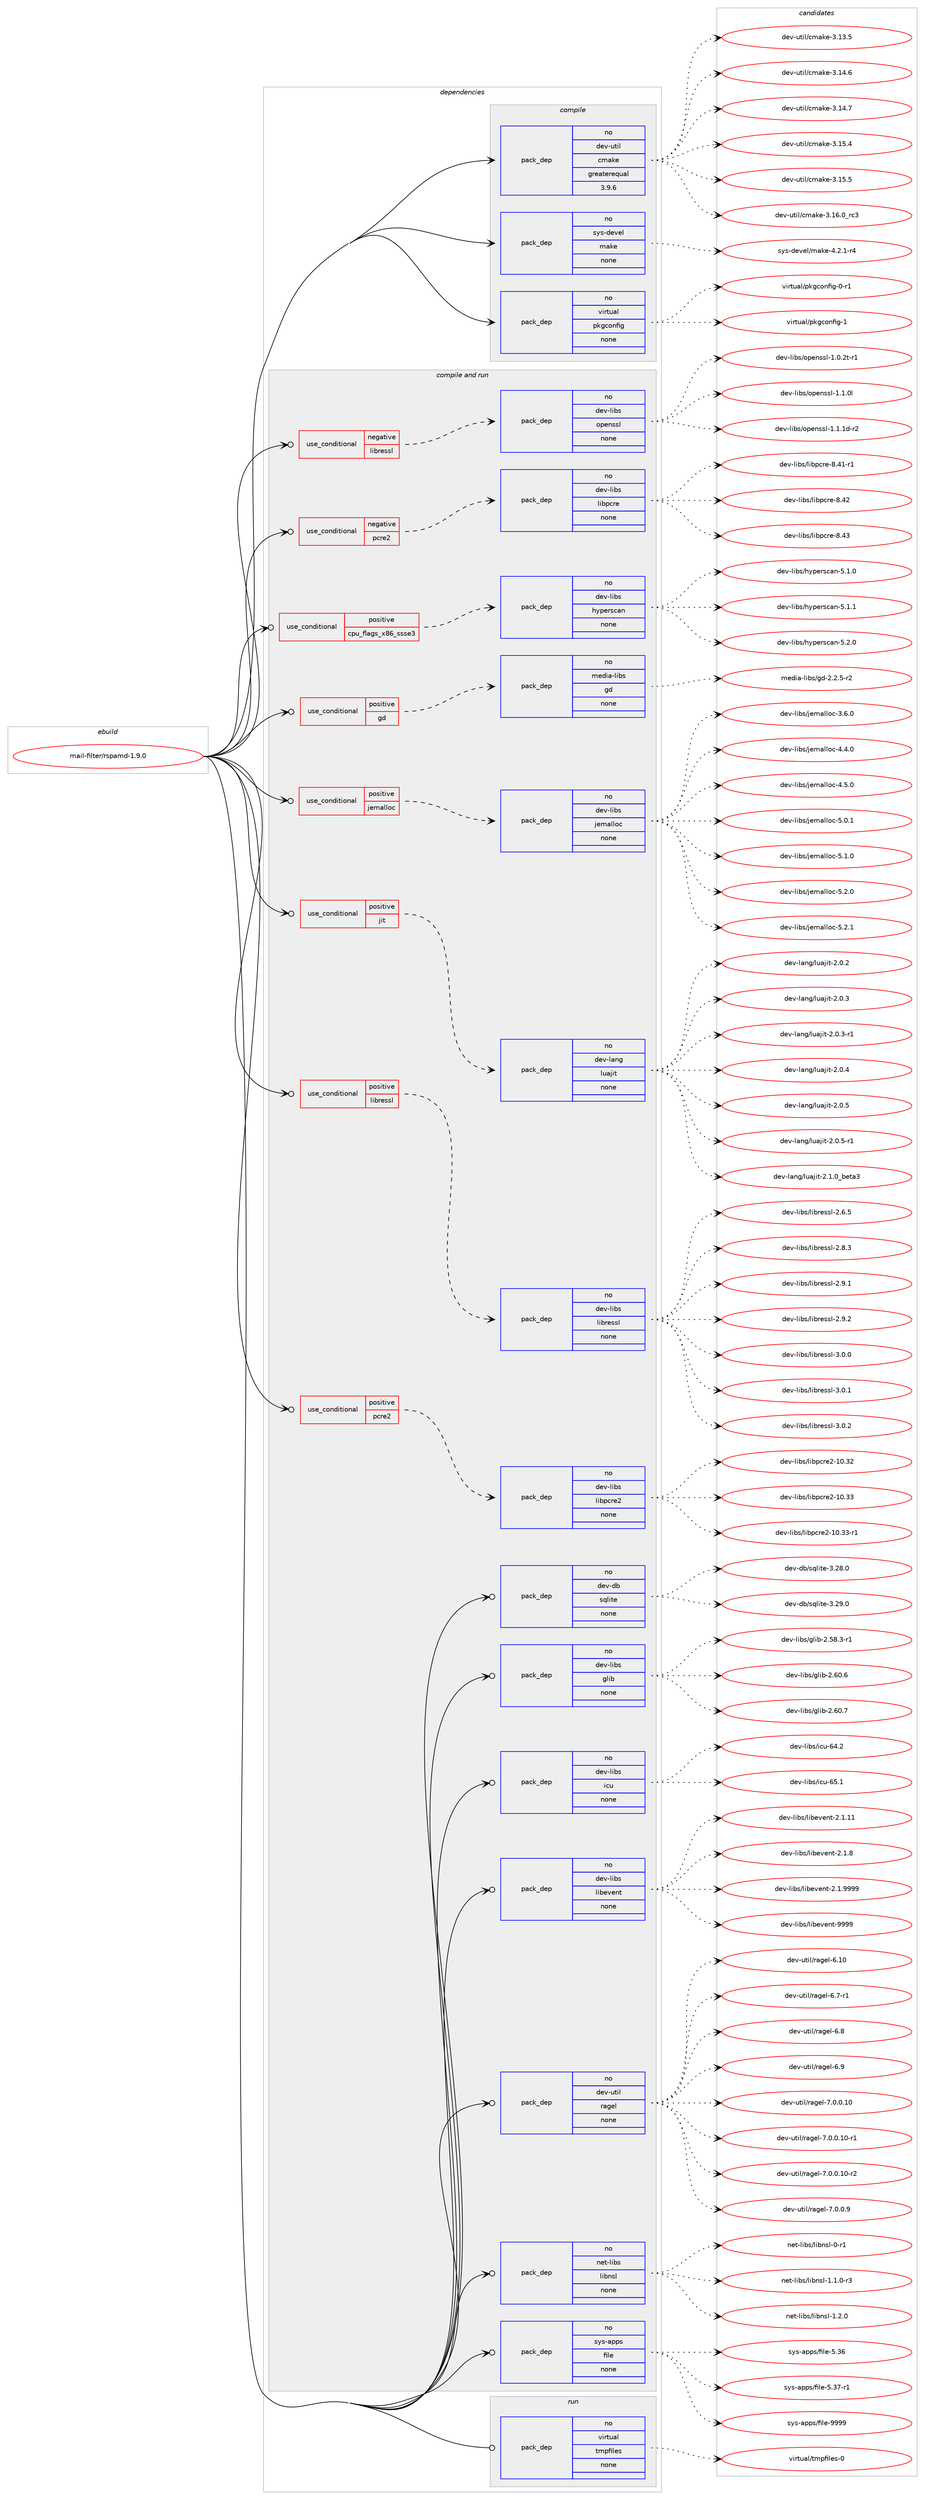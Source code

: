 digraph prolog {

# *************
# Graph options
# *************

newrank=true;
concentrate=true;
compound=true;
graph [rankdir=LR,fontname=Helvetica,fontsize=10,ranksep=1.5];#, ranksep=2.5, nodesep=0.2];
edge  [arrowhead=vee];
node  [fontname=Helvetica,fontsize=10];

# **********
# The ebuild
# **********

subgraph cluster_leftcol {
color=gray;
rank=same;
label=<<i>ebuild</i>>;
id [label="mail-filter/rspamd-1.9.0", color=red, width=4, href="../mail-filter/rspamd-1.9.0.svg"];
}

# ****************
# The dependencies
# ****************

subgraph cluster_midcol {
color=gray;
label=<<i>dependencies</i>>;
subgraph cluster_compile {
fillcolor="#eeeeee";
style=filled;
label=<<i>compile</i>>;
subgraph pack571258 {
dependency773137 [label=<<TABLE BORDER="0" CELLBORDER="1" CELLSPACING="0" CELLPADDING="4" WIDTH="220"><TR><TD ROWSPAN="6" CELLPADDING="30">pack_dep</TD></TR><TR><TD WIDTH="110">no</TD></TR><TR><TD>dev-util</TD></TR><TR><TD>cmake</TD></TR><TR><TD>greaterequal</TD></TR><TR><TD>3.9.6</TD></TR></TABLE>>, shape=none, color=blue];
}
id:e -> dependency773137:w [weight=20,style="solid",arrowhead="vee"];
subgraph pack571259 {
dependency773138 [label=<<TABLE BORDER="0" CELLBORDER="1" CELLSPACING="0" CELLPADDING="4" WIDTH="220"><TR><TD ROWSPAN="6" CELLPADDING="30">pack_dep</TD></TR><TR><TD WIDTH="110">no</TD></TR><TR><TD>sys-devel</TD></TR><TR><TD>make</TD></TR><TR><TD>none</TD></TR><TR><TD></TD></TR></TABLE>>, shape=none, color=blue];
}
id:e -> dependency773138:w [weight=20,style="solid",arrowhead="vee"];
subgraph pack571260 {
dependency773139 [label=<<TABLE BORDER="0" CELLBORDER="1" CELLSPACING="0" CELLPADDING="4" WIDTH="220"><TR><TD ROWSPAN="6" CELLPADDING="30">pack_dep</TD></TR><TR><TD WIDTH="110">no</TD></TR><TR><TD>virtual</TD></TR><TR><TD>pkgconfig</TD></TR><TR><TD>none</TD></TR><TR><TD></TD></TR></TABLE>>, shape=none, color=blue];
}
id:e -> dependency773139:w [weight=20,style="solid",arrowhead="vee"];
}
subgraph cluster_compileandrun {
fillcolor="#eeeeee";
style=filled;
label=<<i>compile and run</i>>;
subgraph cond188476 {
dependency773140 [label=<<TABLE BORDER="0" CELLBORDER="1" CELLSPACING="0" CELLPADDING="4"><TR><TD ROWSPAN="3" CELLPADDING="10">use_conditional</TD></TR><TR><TD>negative</TD></TR><TR><TD>libressl</TD></TR></TABLE>>, shape=none, color=red];
subgraph pack571261 {
dependency773141 [label=<<TABLE BORDER="0" CELLBORDER="1" CELLSPACING="0" CELLPADDING="4" WIDTH="220"><TR><TD ROWSPAN="6" CELLPADDING="30">pack_dep</TD></TR><TR><TD WIDTH="110">no</TD></TR><TR><TD>dev-libs</TD></TR><TR><TD>openssl</TD></TR><TR><TD>none</TD></TR><TR><TD></TD></TR></TABLE>>, shape=none, color=blue];
}
dependency773140:e -> dependency773141:w [weight=20,style="dashed",arrowhead="vee"];
}
id:e -> dependency773140:w [weight=20,style="solid",arrowhead="odotvee"];
subgraph cond188477 {
dependency773142 [label=<<TABLE BORDER="0" CELLBORDER="1" CELLSPACING="0" CELLPADDING="4"><TR><TD ROWSPAN="3" CELLPADDING="10">use_conditional</TD></TR><TR><TD>negative</TD></TR><TR><TD>pcre2</TD></TR></TABLE>>, shape=none, color=red];
subgraph pack571262 {
dependency773143 [label=<<TABLE BORDER="0" CELLBORDER="1" CELLSPACING="0" CELLPADDING="4" WIDTH="220"><TR><TD ROWSPAN="6" CELLPADDING="30">pack_dep</TD></TR><TR><TD WIDTH="110">no</TD></TR><TR><TD>dev-libs</TD></TR><TR><TD>libpcre</TD></TR><TR><TD>none</TD></TR><TR><TD></TD></TR></TABLE>>, shape=none, color=blue];
}
dependency773142:e -> dependency773143:w [weight=20,style="dashed",arrowhead="vee"];
}
id:e -> dependency773142:w [weight=20,style="solid",arrowhead="odotvee"];
subgraph cond188478 {
dependency773144 [label=<<TABLE BORDER="0" CELLBORDER="1" CELLSPACING="0" CELLPADDING="4"><TR><TD ROWSPAN="3" CELLPADDING="10">use_conditional</TD></TR><TR><TD>positive</TD></TR><TR><TD>cpu_flags_x86_ssse3</TD></TR></TABLE>>, shape=none, color=red];
subgraph pack571263 {
dependency773145 [label=<<TABLE BORDER="0" CELLBORDER="1" CELLSPACING="0" CELLPADDING="4" WIDTH="220"><TR><TD ROWSPAN="6" CELLPADDING="30">pack_dep</TD></TR><TR><TD WIDTH="110">no</TD></TR><TR><TD>dev-libs</TD></TR><TR><TD>hyperscan</TD></TR><TR><TD>none</TD></TR><TR><TD></TD></TR></TABLE>>, shape=none, color=blue];
}
dependency773144:e -> dependency773145:w [weight=20,style="dashed",arrowhead="vee"];
}
id:e -> dependency773144:w [weight=20,style="solid",arrowhead="odotvee"];
subgraph cond188479 {
dependency773146 [label=<<TABLE BORDER="0" CELLBORDER="1" CELLSPACING="0" CELLPADDING="4"><TR><TD ROWSPAN="3" CELLPADDING="10">use_conditional</TD></TR><TR><TD>positive</TD></TR><TR><TD>gd</TD></TR></TABLE>>, shape=none, color=red];
subgraph pack571264 {
dependency773147 [label=<<TABLE BORDER="0" CELLBORDER="1" CELLSPACING="0" CELLPADDING="4" WIDTH="220"><TR><TD ROWSPAN="6" CELLPADDING="30">pack_dep</TD></TR><TR><TD WIDTH="110">no</TD></TR><TR><TD>media-libs</TD></TR><TR><TD>gd</TD></TR><TR><TD>none</TD></TR><TR><TD></TD></TR></TABLE>>, shape=none, color=blue];
}
dependency773146:e -> dependency773147:w [weight=20,style="dashed",arrowhead="vee"];
}
id:e -> dependency773146:w [weight=20,style="solid",arrowhead="odotvee"];
subgraph cond188480 {
dependency773148 [label=<<TABLE BORDER="0" CELLBORDER="1" CELLSPACING="0" CELLPADDING="4"><TR><TD ROWSPAN="3" CELLPADDING="10">use_conditional</TD></TR><TR><TD>positive</TD></TR><TR><TD>jemalloc</TD></TR></TABLE>>, shape=none, color=red];
subgraph pack571265 {
dependency773149 [label=<<TABLE BORDER="0" CELLBORDER="1" CELLSPACING="0" CELLPADDING="4" WIDTH="220"><TR><TD ROWSPAN="6" CELLPADDING="30">pack_dep</TD></TR><TR><TD WIDTH="110">no</TD></TR><TR><TD>dev-libs</TD></TR><TR><TD>jemalloc</TD></TR><TR><TD>none</TD></TR><TR><TD></TD></TR></TABLE>>, shape=none, color=blue];
}
dependency773148:e -> dependency773149:w [weight=20,style="dashed",arrowhead="vee"];
}
id:e -> dependency773148:w [weight=20,style="solid",arrowhead="odotvee"];
subgraph cond188481 {
dependency773150 [label=<<TABLE BORDER="0" CELLBORDER="1" CELLSPACING="0" CELLPADDING="4"><TR><TD ROWSPAN="3" CELLPADDING="10">use_conditional</TD></TR><TR><TD>positive</TD></TR><TR><TD>jit</TD></TR></TABLE>>, shape=none, color=red];
subgraph pack571266 {
dependency773151 [label=<<TABLE BORDER="0" CELLBORDER="1" CELLSPACING="0" CELLPADDING="4" WIDTH="220"><TR><TD ROWSPAN="6" CELLPADDING="30">pack_dep</TD></TR><TR><TD WIDTH="110">no</TD></TR><TR><TD>dev-lang</TD></TR><TR><TD>luajit</TD></TR><TR><TD>none</TD></TR><TR><TD></TD></TR></TABLE>>, shape=none, color=blue];
}
dependency773150:e -> dependency773151:w [weight=20,style="dashed",arrowhead="vee"];
}
id:e -> dependency773150:w [weight=20,style="solid",arrowhead="odotvee"];
subgraph cond188482 {
dependency773152 [label=<<TABLE BORDER="0" CELLBORDER="1" CELLSPACING="0" CELLPADDING="4"><TR><TD ROWSPAN="3" CELLPADDING="10">use_conditional</TD></TR><TR><TD>positive</TD></TR><TR><TD>libressl</TD></TR></TABLE>>, shape=none, color=red];
subgraph pack571267 {
dependency773153 [label=<<TABLE BORDER="0" CELLBORDER="1" CELLSPACING="0" CELLPADDING="4" WIDTH="220"><TR><TD ROWSPAN="6" CELLPADDING="30">pack_dep</TD></TR><TR><TD WIDTH="110">no</TD></TR><TR><TD>dev-libs</TD></TR><TR><TD>libressl</TD></TR><TR><TD>none</TD></TR><TR><TD></TD></TR></TABLE>>, shape=none, color=blue];
}
dependency773152:e -> dependency773153:w [weight=20,style="dashed",arrowhead="vee"];
}
id:e -> dependency773152:w [weight=20,style="solid",arrowhead="odotvee"];
subgraph cond188483 {
dependency773154 [label=<<TABLE BORDER="0" CELLBORDER="1" CELLSPACING="0" CELLPADDING="4"><TR><TD ROWSPAN="3" CELLPADDING="10">use_conditional</TD></TR><TR><TD>positive</TD></TR><TR><TD>pcre2</TD></TR></TABLE>>, shape=none, color=red];
subgraph pack571268 {
dependency773155 [label=<<TABLE BORDER="0" CELLBORDER="1" CELLSPACING="0" CELLPADDING="4" WIDTH="220"><TR><TD ROWSPAN="6" CELLPADDING="30">pack_dep</TD></TR><TR><TD WIDTH="110">no</TD></TR><TR><TD>dev-libs</TD></TR><TR><TD>libpcre2</TD></TR><TR><TD>none</TD></TR><TR><TD></TD></TR></TABLE>>, shape=none, color=blue];
}
dependency773154:e -> dependency773155:w [weight=20,style="dashed",arrowhead="vee"];
}
id:e -> dependency773154:w [weight=20,style="solid",arrowhead="odotvee"];
subgraph pack571269 {
dependency773156 [label=<<TABLE BORDER="0" CELLBORDER="1" CELLSPACING="0" CELLPADDING="4" WIDTH="220"><TR><TD ROWSPAN="6" CELLPADDING="30">pack_dep</TD></TR><TR><TD WIDTH="110">no</TD></TR><TR><TD>dev-db</TD></TR><TR><TD>sqlite</TD></TR><TR><TD>none</TD></TR><TR><TD></TD></TR></TABLE>>, shape=none, color=blue];
}
id:e -> dependency773156:w [weight=20,style="solid",arrowhead="odotvee"];
subgraph pack571270 {
dependency773157 [label=<<TABLE BORDER="0" CELLBORDER="1" CELLSPACING="0" CELLPADDING="4" WIDTH="220"><TR><TD ROWSPAN="6" CELLPADDING="30">pack_dep</TD></TR><TR><TD WIDTH="110">no</TD></TR><TR><TD>dev-libs</TD></TR><TR><TD>glib</TD></TR><TR><TD>none</TD></TR><TR><TD></TD></TR></TABLE>>, shape=none, color=blue];
}
id:e -> dependency773157:w [weight=20,style="solid",arrowhead="odotvee"];
subgraph pack571271 {
dependency773158 [label=<<TABLE BORDER="0" CELLBORDER="1" CELLSPACING="0" CELLPADDING="4" WIDTH="220"><TR><TD ROWSPAN="6" CELLPADDING="30">pack_dep</TD></TR><TR><TD WIDTH="110">no</TD></TR><TR><TD>dev-libs</TD></TR><TR><TD>icu</TD></TR><TR><TD>none</TD></TR><TR><TD></TD></TR></TABLE>>, shape=none, color=blue];
}
id:e -> dependency773158:w [weight=20,style="solid",arrowhead="odotvee"];
subgraph pack571272 {
dependency773159 [label=<<TABLE BORDER="0" CELLBORDER="1" CELLSPACING="0" CELLPADDING="4" WIDTH="220"><TR><TD ROWSPAN="6" CELLPADDING="30">pack_dep</TD></TR><TR><TD WIDTH="110">no</TD></TR><TR><TD>dev-libs</TD></TR><TR><TD>libevent</TD></TR><TR><TD>none</TD></TR><TR><TD></TD></TR></TABLE>>, shape=none, color=blue];
}
id:e -> dependency773159:w [weight=20,style="solid",arrowhead="odotvee"];
subgraph pack571273 {
dependency773160 [label=<<TABLE BORDER="0" CELLBORDER="1" CELLSPACING="0" CELLPADDING="4" WIDTH="220"><TR><TD ROWSPAN="6" CELLPADDING="30">pack_dep</TD></TR><TR><TD WIDTH="110">no</TD></TR><TR><TD>dev-util</TD></TR><TR><TD>ragel</TD></TR><TR><TD>none</TD></TR><TR><TD></TD></TR></TABLE>>, shape=none, color=blue];
}
id:e -> dependency773160:w [weight=20,style="solid",arrowhead="odotvee"];
subgraph pack571274 {
dependency773161 [label=<<TABLE BORDER="0" CELLBORDER="1" CELLSPACING="0" CELLPADDING="4" WIDTH="220"><TR><TD ROWSPAN="6" CELLPADDING="30">pack_dep</TD></TR><TR><TD WIDTH="110">no</TD></TR><TR><TD>net-libs</TD></TR><TR><TD>libnsl</TD></TR><TR><TD>none</TD></TR><TR><TD></TD></TR></TABLE>>, shape=none, color=blue];
}
id:e -> dependency773161:w [weight=20,style="solid",arrowhead="odotvee"];
subgraph pack571275 {
dependency773162 [label=<<TABLE BORDER="0" CELLBORDER="1" CELLSPACING="0" CELLPADDING="4" WIDTH="220"><TR><TD ROWSPAN="6" CELLPADDING="30">pack_dep</TD></TR><TR><TD WIDTH="110">no</TD></TR><TR><TD>sys-apps</TD></TR><TR><TD>file</TD></TR><TR><TD>none</TD></TR><TR><TD></TD></TR></TABLE>>, shape=none, color=blue];
}
id:e -> dependency773162:w [weight=20,style="solid",arrowhead="odotvee"];
}
subgraph cluster_run {
fillcolor="#eeeeee";
style=filled;
label=<<i>run</i>>;
subgraph pack571276 {
dependency773163 [label=<<TABLE BORDER="0" CELLBORDER="1" CELLSPACING="0" CELLPADDING="4" WIDTH="220"><TR><TD ROWSPAN="6" CELLPADDING="30">pack_dep</TD></TR><TR><TD WIDTH="110">no</TD></TR><TR><TD>virtual</TD></TR><TR><TD>tmpfiles</TD></TR><TR><TD>none</TD></TR><TR><TD></TD></TR></TABLE>>, shape=none, color=blue];
}
id:e -> dependency773163:w [weight=20,style="solid",arrowhead="odot"];
}
}

# **************
# The candidates
# **************

subgraph cluster_choices {
rank=same;
color=gray;
label=<<i>candidates</i>>;

subgraph choice571258 {
color=black;
nodesep=1;
choice1001011184511711610510847991099710710145514649514653 [label="dev-util/cmake-3.13.5", color=red, width=4,href="../dev-util/cmake-3.13.5.svg"];
choice1001011184511711610510847991099710710145514649524654 [label="dev-util/cmake-3.14.6", color=red, width=4,href="../dev-util/cmake-3.14.6.svg"];
choice1001011184511711610510847991099710710145514649524655 [label="dev-util/cmake-3.14.7", color=red, width=4,href="../dev-util/cmake-3.14.7.svg"];
choice1001011184511711610510847991099710710145514649534652 [label="dev-util/cmake-3.15.4", color=red, width=4,href="../dev-util/cmake-3.15.4.svg"];
choice1001011184511711610510847991099710710145514649534653 [label="dev-util/cmake-3.15.5", color=red, width=4,href="../dev-util/cmake-3.15.5.svg"];
choice1001011184511711610510847991099710710145514649544648951149951 [label="dev-util/cmake-3.16.0_rc3", color=red, width=4,href="../dev-util/cmake-3.16.0_rc3.svg"];
dependency773137:e -> choice1001011184511711610510847991099710710145514649514653:w [style=dotted,weight="100"];
dependency773137:e -> choice1001011184511711610510847991099710710145514649524654:w [style=dotted,weight="100"];
dependency773137:e -> choice1001011184511711610510847991099710710145514649524655:w [style=dotted,weight="100"];
dependency773137:e -> choice1001011184511711610510847991099710710145514649534652:w [style=dotted,weight="100"];
dependency773137:e -> choice1001011184511711610510847991099710710145514649534653:w [style=dotted,weight="100"];
dependency773137:e -> choice1001011184511711610510847991099710710145514649544648951149951:w [style=dotted,weight="100"];
}
subgraph choice571259 {
color=black;
nodesep=1;
choice1151211154510010111810110847109971071014552465046494511452 [label="sys-devel/make-4.2.1-r4", color=red, width=4,href="../sys-devel/make-4.2.1-r4.svg"];
dependency773138:e -> choice1151211154510010111810110847109971071014552465046494511452:w [style=dotted,weight="100"];
}
subgraph choice571260 {
color=black;
nodesep=1;
choice11810511411611797108471121071039911111010210510345484511449 [label="virtual/pkgconfig-0-r1", color=red, width=4,href="../virtual/pkgconfig-0-r1.svg"];
choice1181051141161179710847112107103991111101021051034549 [label="virtual/pkgconfig-1", color=red, width=4,href="../virtual/pkgconfig-1.svg"];
dependency773139:e -> choice11810511411611797108471121071039911111010210510345484511449:w [style=dotted,weight="100"];
dependency773139:e -> choice1181051141161179710847112107103991111101021051034549:w [style=dotted,weight="100"];
}
subgraph choice571261 {
color=black;
nodesep=1;
choice1001011184510810598115471111121011101151151084549464846501164511449 [label="dev-libs/openssl-1.0.2t-r1", color=red, width=4,href="../dev-libs/openssl-1.0.2t-r1.svg"];
choice100101118451081059811547111112101110115115108454946494648108 [label="dev-libs/openssl-1.1.0l", color=red, width=4,href="../dev-libs/openssl-1.1.0l.svg"];
choice1001011184510810598115471111121011101151151084549464946491004511450 [label="dev-libs/openssl-1.1.1d-r2", color=red, width=4,href="../dev-libs/openssl-1.1.1d-r2.svg"];
dependency773141:e -> choice1001011184510810598115471111121011101151151084549464846501164511449:w [style=dotted,weight="100"];
dependency773141:e -> choice100101118451081059811547111112101110115115108454946494648108:w [style=dotted,weight="100"];
dependency773141:e -> choice1001011184510810598115471111121011101151151084549464946491004511450:w [style=dotted,weight="100"];
}
subgraph choice571262 {
color=black;
nodesep=1;
choice100101118451081059811547108105981129911410145564652494511449 [label="dev-libs/libpcre-8.41-r1", color=red, width=4,href="../dev-libs/libpcre-8.41-r1.svg"];
choice10010111845108105981154710810598112991141014556465250 [label="dev-libs/libpcre-8.42", color=red, width=4,href="../dev-libs/libpcre-8.42.svg"];
choice10010111845108105981154710810598112991141014556465251 [label="dev-libs/libpcre-8.43", color=red, width=4,href="../dev-libs/libpcre-8.43.svg"];
dependency773143:e -> choice100101118451081059811547108105981129911410145564652494511449:w [style=dotted,weight="100"];
dependency773143:e -> choice10010111845108105981154710810598112991141014556465250:w [style=dotted,weight="100"];
dependency773143:e -> choice10010111845108105981154710810598112991141014556465251:w [style=dotted,weight="100"];
}
subgraph choice571263 {
color=black;
nodesep=1;
choice1001011184510810598115471041211121011141159997110455346494648 [label="dev-libs/hyperscan-5.1.0", color=red, width=4,href="../dev-libs/hyperscan-5.1.0.svg"];
choice1001011184510810598115471041211121011141159997110455346494649 [label="dev-libs/hyperscan-5.1.1", color=red, width=4,href="../dev-libs/hyperscan-5.1.1.svg"];
choice1001011184510810598115471041211121011141159997110455346504648 [label="dev-libs/hyperscan-5.2.0", color=red, width=4,href="../dev-libs/hyperscan-5.2.0.svg"];
dependency773145:e -> choice1001011184510810598115471041211121011141159997110455346494648:w [style=dotted,weight="100"];
dependency773145:e -> choice1001011184510810598115471041211121011141159997110455346494649:w [style=dotted,weight="100"];
dependency773145:e -> choice1001011184510810598115471041211121011141159997110455346504648:w [style=dotted,weight="100"];
}
subgraph choice571264 {
color=black;
nodesep=1;
choice109101100105974510810598115471031004550465046534511450 [label="media-libs/gd-2.2.5-r2", color=red, width=4,href="../media-libs/gd-2.2.5-r2.svg"];
dependency773147:e -> choice109101100105974510810598115471031004550465046534511450:w [style=dotted,weight="100"];
}
subgraph choice571265 {
color=black;
nodesep=1;
choice1001011184510810598115471061011099710810811199455146544648 [label="dev-libs/jemalloc-3.6.0", color=red, width=4,href="../dev-libs/jemalloc-3.6.0.svg"];
choice1001011184510810598115471061011099710810811199455246524648 [label="dev-libs/jemalloc-4.4.0", color=red, width=4,href="../dev-libs/jemalloc-4.4.0.svg"];
choice1001011184510810598115471061011099710810811199455246534648 [label="dev-libs/jemalloc-4.5.0", color=red, width=4,href="../dev-libs/jemalloc-4.5.0.svg"];
choice1001011184510810598115471061011099710810811199455346484649 [label="dev-libs/jemalloc-5.0.1", color=red, width=4,href="../dev-libs/jemalloc-5.0.1.svg"];
choice1001011184510810598115471061011099710810811199455346494648 [label="dev-libs/jemalloc-5.1.0", color=red, width=4,href="../dev-libs/jemalloc-5.1.0.svg"];
choice1001011184510810598115471061011099710810811199455346504648 [label="dev-libs/jemalloc-5.2.0", color=red, width=4,href="../dev-libs/jemalloc-5.2.0.svg"];
choice1001011184510810598115471061011099710810811199455346504649 [label="dev-libs/jemalloc-5.2.1", color=red, width=4,href="../dev-libs/jemalloc-5.2.1.svg"];
dependency773149:e -> choice1001011184510810598115471061011099710810811199455146544648:w [style=dotted,weight="100"];
dependency773149:e -> choice1001011184510810598115471061011099710810811199455246524648:w [style=dotted,weight="100"];
dependency773149:e -> choice1001011184510810598115471061011099710810811199455246534648:w [style=dotted,weight="100"];
dependency773149:e -> choice1001011184510810598115471061011099710810811199455346484649:w [style=dotted,weight="100"];
dependency773149:e -> choice1001011184510810598115471061011099710810811199455346494648:w [style=dotted,weight="100"];
dependency773149:e -> choice1001011184510810598115471061011099710810811199455346504648:w [style=dotted,weight="100"];
dependency773149:e -> choice1001011184510810598115471061011099710810811199455346504649:w [style=dotted,weight="100"];
}
subgraph choice571266 {
color=black;
nodesep=1;
choice10010111845108971101034710811797106105116455046484650 [label="dev-lang/luajit-2.0.2", color=red, width=4,href="../dev-lang/luajit-2.0.2.svg"];
choice10010111845108971101034710811797106105116455046484651 [label="dev-lang/luajit-2.0.3", color=red, width=4,href="../dev-lang/luajit-2.0.3.svg"];
choice100101118451089711010347108117971061051164550464846514511449 [label="dev-lang/luajit-2.0.3-r1", color=red, width=4,href="../dev-lang/luajit-2.0.3-r1.svg"];
choice10010111845108971101034710811797106105116455046484652 [label="dev-lang/luajit-2.0.4", color=red, width=4,href="../dev-lang/luajit-2.0.4.svg"];
choice10010111845108971101034710811797106105116455046484653 [label="dev-lang/luajit-2.0.5", color=red, width=4,href="../dev-lang/luajit-2.0.5.svg"];
choice100101118451089711010347108117971061051164550464846534511449 [label="dev-lang/luajit-2.0.5-r1", color=red, width=4,href="../dev-lang/luajit-2.0.5-r1.svg"];
choice1001011184510897110103471081179710610511645504649464895981011169751 [label="dev-lang/luajit-2.1.0_beta3", color=red, width=4,href="../dev-lang/luajit-2.1.0_beta3.svg"];
dependency773151:e -> choice10010111845108971101034710811797106105116455046484650:w [style=dotted,weight="100"];
dependency773151:e -> choice10010111845108971101034710811797106105116455046484651:w [style=dotted,weight="100"];
dependency773151:e -> choice100101118451089711010347108117971061051164550464846514511449:w [style=dotted,weight="100"];
dependency773151:e -> choice10010111845108971101034710811797106105116455046484652:w [style=dotted,weight="100"];
dependency773151:e -> choice10010111845108971101034710811797106105116455046484653:w [style=dotted,weight="100"];
dependency773151:e -> choice100101118451089711010347108117971061051164550464846534511449:w [style=dotted,weight="100"];
dependency773151:e -> choice1001011184510897110103471081179710610511645504649464895981011169751:w [style=dotted,weight="100"];
}
subgraph choice571267 {
color=black;
nodesep=1;
choice10010111845108105981154710810598114101115115108455046544653 [label="dev-libs/libressl-2.6.5", color=red, width=4,href="../dev-libs/libressl-2.6.5.svg"];
choice10010111845108105981154710810598114101115115108455046564651 [label="dev-libs/libressl-2.8.3", color=red, width=4,href="../dev-libs/libressl-2.8.3.svg"];
choice10010111845108105981154710810598114101115115108455046574649 [label="dev-libs/libressl-2.9.1", color=red, width=4,href="../dev-libs/libressl-2.9.1.svg"];
choice10010111845108105981154710810598114101115115108455046574650 [label="dev-libs/libressl-2.9.2", color=red, width=4,href="../dev-libs/libressl-2.9.2.svg"];
choice10010111845108105981154710810598114101115115108455146484648 [label="dev-libs/libressl-3.0.0", color=red, width=4,href="../dev-libs/libressl-3.0.0.svg"];
choice10010111845108105981154710810598114101115115108455146484649 [label="dev-libs/libressl-3.0.1", color=red, width=4,href="../dev-libs/libressl-3.0.1.svg"];
choice10010111845108105981154710810598114101115115108455146484650 [label="dev-libs/libressl-3.0.2", color=red, width=4,href="../dev-libs/libressl-3.0.2.svg"];
dependency773153:e -> choice10010111845108105981154710810598114101115115108455046544653:w [style=dotted,weight="100"];
dependency773153:e -> choice10010111845108105981154710810598114101115115108455046564651:w [style=dotted,weight="100"];
dependency773153:e -> choice10010111845108105981154710810598114101115115108455046574649:w [style=dotted,weight="100"];
dependency773153:e -> choice10010111845108105981154710810598114101115115108455046574650:w [style=dotted,weight="100"];
dependency773153:e -> choice10010111845108105981154710810598114101115115108455146484648:w [style=dotted,weight="100"];
dependency773153:e -> choice10010111845108105981154710810598114101115115108455146484649:w [style=dotted,weight="100"];
dependency773153:e -> choice10010111845108105981154710810598114101115115108455146484650:w [style=dotted,weight="100"];
}
subgraph choice571268 {
color=black;
nodesep=1;
choice100101118451081059811547108105981129911410150454948465150 [label="dev-libs/libpcre2-10.32", color=red, width=4,href="../dev-libs/libpcre2-10.32.svg"];
choice100101118451081059811547108105981129911410150454948465151 [label="dev-libs/libpcre2-10.33", color=red, width=4,href="../dev-libs/libpcre2-10.33.svg"];
choice1001011184510810598115471081059811299114101504549484651514511449 [label="dev-libs/libpcre2-10.33-r1", color=red, width=4,href="../dev-libs/libpcre2-10.33-r1.svg"];
dependency773155:e -> choice100101118451081059811547108105981129911410150454948465150:w [style=dotted,weight="100"];
dependency773155:e -> choice100101118451081059811547108105981129911410150454948465151:w [style=dotted,weight="100"];
dependency773155:e -> choice1001011184510810598115471081059811299114101504549484651514511449:w [style=dotted,weight="100"];
}
subgraph choice571269 {
color=black;
nodesep=1;
choice10010111845100984711511310810511610145514650564648 [label="dev-db/sqlite-3.28.0", color=red, width=4,href="../dev-db/sqlite-3.28.0.svg"];
choice10010111845100984711511310810511610145514650574648 [label="dev-db/sqlite-3.29.0", color=red, width=4,href="../dev-db/sqlite-3.29.0.svg"];
dependency773156:e -> choice10010111845100984711511310810511610145514650564648:w [style=dotted,weight="100"];
dependency773156:e -> choice10010111845100984711511310810511610145514650574648:w [style=dotted,weight="100"];
}
subgraph choice571270 {
color=black;
nodesep=1;
choice10010111845108105981154710310810598455046535646514511449 [label="dev-libs/glib-2.58.3-r1", color=red, width=4,href="../dev-libs/glib-2.58.3-r1.svg"];
choice1001011184510810598115471031081059845504654484654 [label="dev-libs/glib-2.60.6", color=red, width=4,href="../dev-libs/glib-2.60.6.svg"];
choice1001011184510810598115471031081059845504654484655 [label="dev-libs/glib-2.60.7", color=red, width=4,href="../dev-libs/glib-2.60.7.svg"];
dependency773157:e -> choice10010111845108105981154710310810598455046535646514511449:w [style=dotted,weight="100"];
dependency773157:e -> choice1001011184510810598115471031081059845504654484654:w [style=dotted,weight="100"];
dependency773157:e -> choice1001011184510810598115471031081059845504654484655:w [style=dotted,weight="100"];
}
subgraph choice571271 {
color=black;
nodesep=1;
choice100101118451081059811547105991174554524650 [label="dev-libs/icu-64.2", color=red, width=4,href="../dev-libs/icu-64.2.svg"];
choice100101118451081059811547105991174554534649 [label="dev-libs/icu-65.1", color=red, width=4,href="../dev-libs/icu-65.1.svg"];
dependency773158:e -> choice100101118451081059811547105991174554524650:w [style=dotted,weight="100"];
dependency773158:e -> choice100101118451081059811547105991174554534649:w [style=dotted,weight="100"];
}
subgraph choice571272 {
color=black;
nodesep=1;
choice1001011184510810598115471081059810111810111011645504649464949 [label="dev-libs/libevent-2.1.11", color=red, width=4,href="../dev-libs/libevent-2.1.11.svg"];
choice10010111845108105981154710810598101118101110116455046494656 [label="dev-libs/libevent-2.1.8", color=red, width=4,href="../dev-libs/libevent-2.1.8.svg"];
choice10010111845108105981154710810598101118101110116455046494657575757 [label="dev-libs/libevent-2.1.9999", color=red, width=4,href="../dev-libs/libevent-2.1.9999.svg"];
choice100101118451081059811547108105981011181011101164557575757 [label="dev-libs/libevent-9999", color=red, width=4,href="../dev-libs/libevent-9999.svg"];
dependency773159:e -> choice1001011184510810598115471081059810111810111011645504649464949:w [style=dotted,weight="100"];
dependency773159:e -> choice10010111845108105981154710810598101118101110116455046494656:w [style=dotted,weight="100"];
dependency773159:e -> choice10010111845108105981154710810598101118101110116455046494657575757:w [style=dotted,weight="100"];
dependency773159:e -> choice100101118451081059811547108105981011181011101164557575757:w [style=dotted,weight="100"];
}
subgraph choice571273 {
color=black;
nodesep=1;
choice1001011184511711610510847114971031011084554464948 [label="dev-util/ragel-6.10", color=red, width=4,href="../dev-util/ragel-6.10.svg"];
choice100101118451171161051084711497103101108455446554511449 [label="dev-util/ragel-6.7-r1", color=red, width=4,href="../dev-util/ragel-6.7-r1.svg"];
choice10010111845117116105108471149710310110845544656 [label="dev-util/ragel-6.8", color=red, width=4,href="../dev-util/ragel-6.8.svg"];
choice10010111845117116105108471149710310110845544657 [label="dev-util/ragel-6.9", color=red, width=4,href="../dev-util/ragel-6.9.svg"];
choice100101118451171161051084711497103101108455546484648464948 [label="dev-util/ragel-7.0.0.10", color=red, width=4,href="../dev-util/ragel-7.0.0.10.svg"];
choice1001011184511711610510847114971031011084555464846484649484511449 [label="dev-util/ragel-7.0.0.10-r1", color=red, width=4,href="../dev-util/ragel-7.0.0.10-r1.svg"];
choice1001011184511711610510847114971031011084555464846484649484511450 [label="dev-util/ragel-7.0.0.10-r2", color=red, width=4,href="../dev-util/ragel-7.0.0.10-r2.svg"];
choice1001011184511711610510847114971031011084555464846484657 [label="dev-util/ragel-7.0.0.9", color=red, width=4,href="../dev-util/ragel-7.0.0.9.svg"];
dependency773160:e -> choice1001011184511711610510847114971031011084554464948:w [style=dotted,weight="100"];
dependency773160:e -> choice100101118451171161051084711497103101108455446554511449:w [style=dotted,weight="100"];
dependency773160:e -> choice10010111845117116105108471149710310110845544656:w [style=dotted,weight="100"];
dependency773160:e -> choice10010111845117116105108471149710310110845544657:w [style=dotted,weight="100"];
dependency773160:e -> choice100101118451171161051084711497103101108455546484648464948:w [style=dotted,weight="100"];
dependency773160:e -> choice1001011184511711610510847114971031011084555464846484649484511449:w [style=dotted,weight="100"];
dependency773160:e -> choice1001011184511711610510847114971031011084555464846484649484511450:w [style=dotted,weight="100"];
dependency773160:e -> choice1001011184511711610510847114971031011084555464846484657:w [style=dotted,weight="100"];
}
subgraph choice571274 {
color=black;
nodesep=1;
choice1101011164510810598115471081059811011510845484511449 [label="net-libs/libnsl-0-r1", color=red, width=4,href="../net-libs/libnsl-0-r1.svg"];
choice110101116451081059811547108105981101151084549464946484511451 [label="net-libs/libnsl-1.1.0-r3", color=red, width=4,href="../net-libs/libnsl-1.1.0-r3.svg"];
choice11010111645108105981154710810598110115108454946504648 [label="net-libs/libnsl-1.2.0", color=red, width=4,href="../net-libs/libnsl-1.2.0.svg"];
dependency773161:e -> choice1101011164510810598115471081059811011510845484511449:w [style=dotted,weight="100"];
dependency773161:e -> choice110101116451081059811547108105981101151084549464946484511451:w [style=dotted,weight="100"];
dependency773161:e -> choice11010111645108105981154710810598110115108454946504648:w [style=dotted,weight="100"];
}
subgraph choice571275 {
color=black;
nodesep=1;
choice1151211154597112112115471021051081014553465154 [label="sys-apps/file-5.36", color=red, width=4,href="../sys-apps/file-5.36.svg"];
choice11512111545971121121154710210510810145534651554511449 [label="sys-apps/file-5.37-r1", color=red, width=4,href="../sys-apps/file-5.37-r1.svg"];
choice1151211154597112112115471021051081014557575757 [label="sys-apps/file-9999", color=red, width=4,href="../sys-apps/file-9999.svg"];
dependency773162:e -> choice1151211154597112112115471021051081014553465154:w [style=dotted,weight="100"];
dependency773162:e -> choice11512111545971121121154710210510810145534651554511449:w [style=dotted,weight="100"];
dependency773162:e -> choice1151211154597112112115471021051081014557575757:w [style=dotted,weight="100"];
}
subgraph choice571276 {
color=black;
nodesep=1;
choice11810511411611797108471161091121021051081011154548 [label="virtual/tmpfiles-0", color=red, width=4,href="../virtual/tmpfiles-0.svg"];
dependency773163:e -> choice11810511411611797108471161091121021051081011154548:w [style=dotted,weight="100"];
}
}

}
